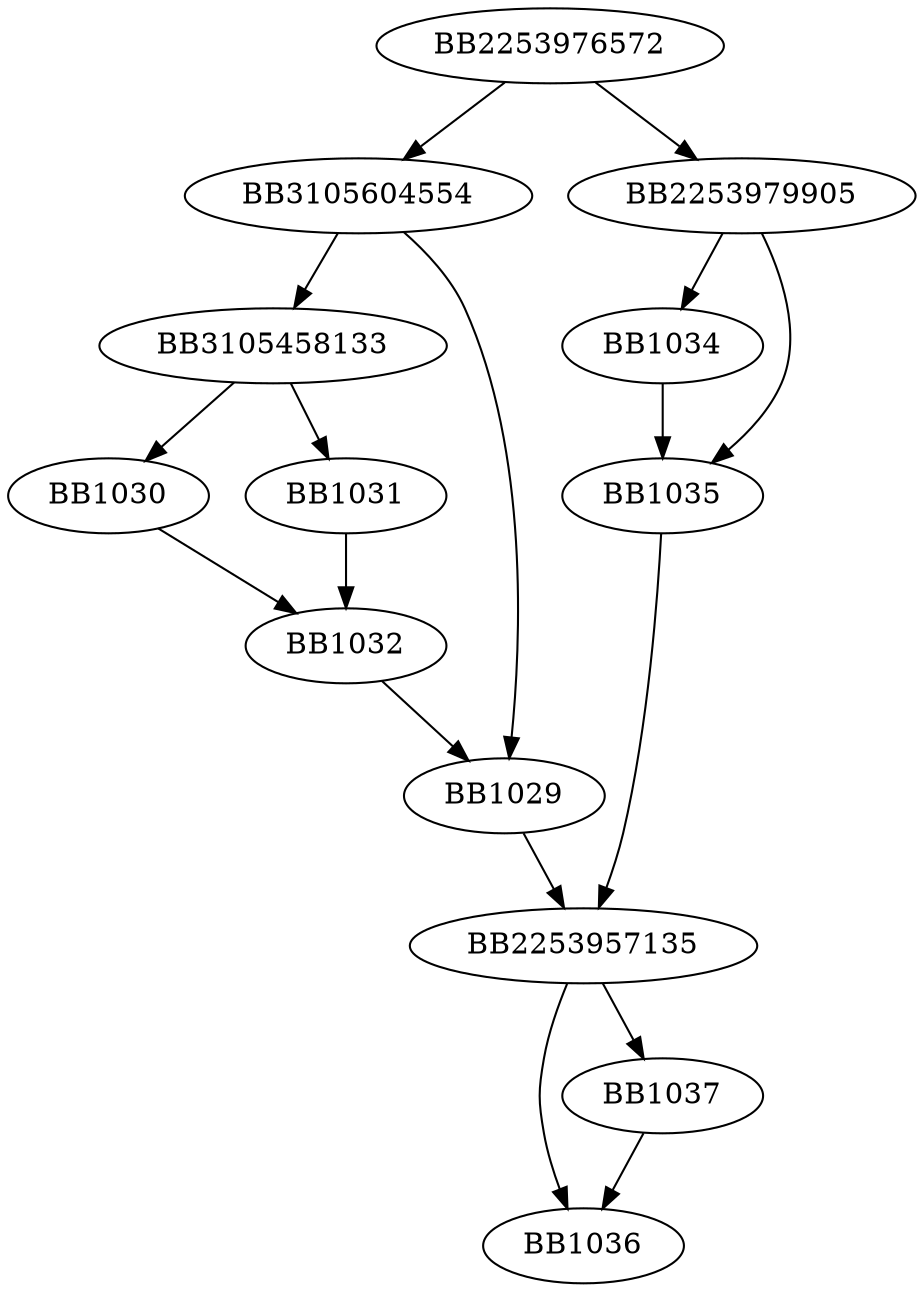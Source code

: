 digraph G{
	BB2253976572->BB3105604554;
	BB2253976572->BB2253979905;
	BB3105604554->BB3105458133;
	BB3105604554->BB1029;
	BB3105458133->BB1030;
	BB3105458133->BB1031;
	BB1031->BB1032;
	BB1030->BB1032;
	BB1032->BB1029;
	BB1029->BB2253957135;
	BB2253979905->BB1034;
	BB2253979905->BB1035;
	BB1034->BB1035;
	BB1035->BB2253957135;
	BB2253957135->BB1036;
	BB2253957135->BB1037;
	BB1037->BB1036;
}
